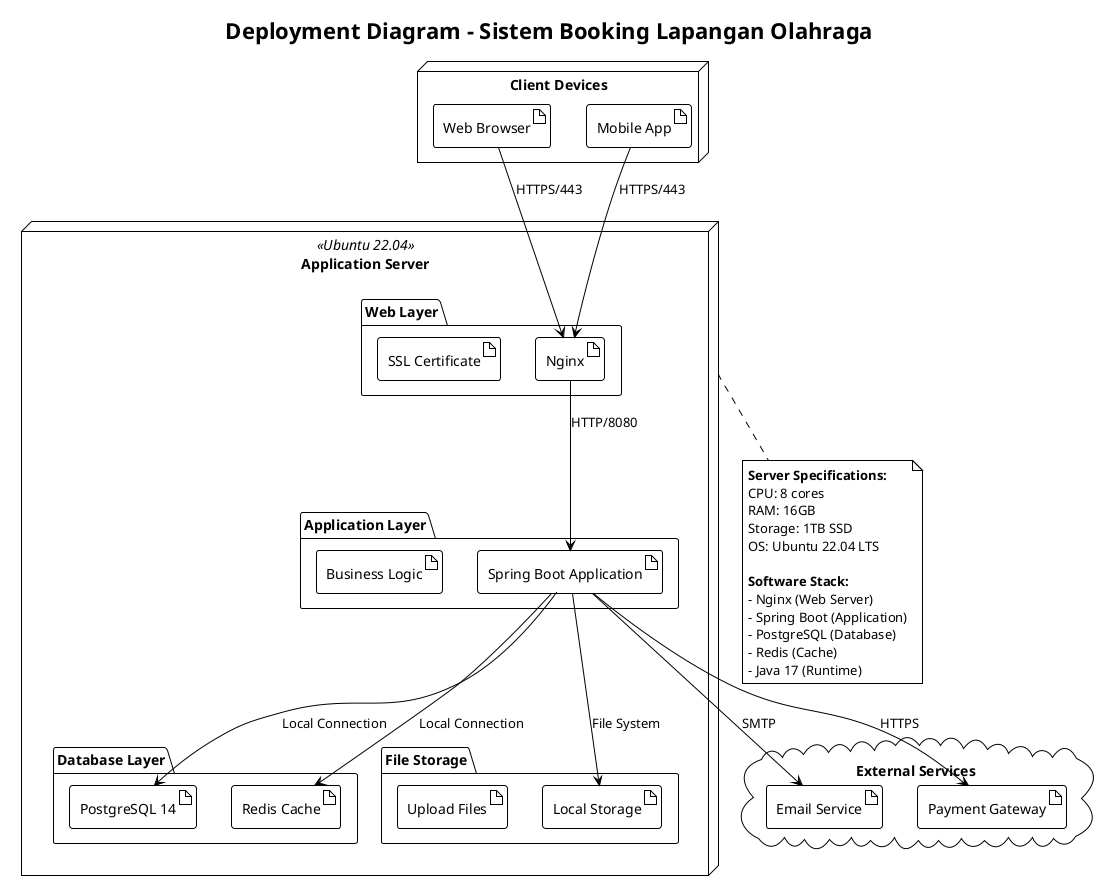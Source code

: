 @startuml
!theme plain
title Deployment Diagram - Sistem Booking Lapangan Olahraga

' Client Devices
node "Client Devices" {
    artifact "Web Browser" as Browser
    artifact "Mobile App" as MobileApp
}

' Single Server (All-in-One)
node "Application Server" as AppServer <<Ubuntu 22.04>> {
    package "Web Layer" {
        artifact "Nginx" as Nginx
        artifact "SSL Certificate" as SSL
    }

    package "Application Layer" {
        artifact "Spring Boot Application" as SpringApp
        artifact "Business Logic" as BizLogic
    }

    package "Database Layer" {
        artifact "PostgreSQL 14" as PostgresDB
        artifact "Redis Cache" as RedisCache
    }

    package "File Storage" {
        artifact "Local Storage" as LocalStorage
        artifact "Upload Files" as UploadFiles
    }
}

' External Services
cloud "External Services" {
    artifact "Email Service" as EmailSvc
    artifact "Payment Gateway" as PaymentGW
}

' Connections
Browser --> Nginx : HTTPS/443
MobileApp --> Nginx : HTTPS/443

Nginx --> SpringApp : HTTP/8080
SpringApp --> PostgresDB : Local Connection
SpringApp --> RedisCache : Local Connection
SpringApp --> LocalStorage : File System

SpringApp --> EmailSvc : SMTP
SpringApp --> PaymentGW : HTTPS

' Server Specifications
note bottom of AppServer : **Server Specifications:**\nCPU: 8 cores\nRAM: 16GB\nStorage: 1TB SSD\nOS: Ubuntu 22.04 LTS\n\n**Software Stack:**\n- Nginx (Web Server)\n- Spring Boot (Application)\n- PostgreSQL (Database)\n- Redis (Cache)\n- Java 17 (Runtime)

@enduml
